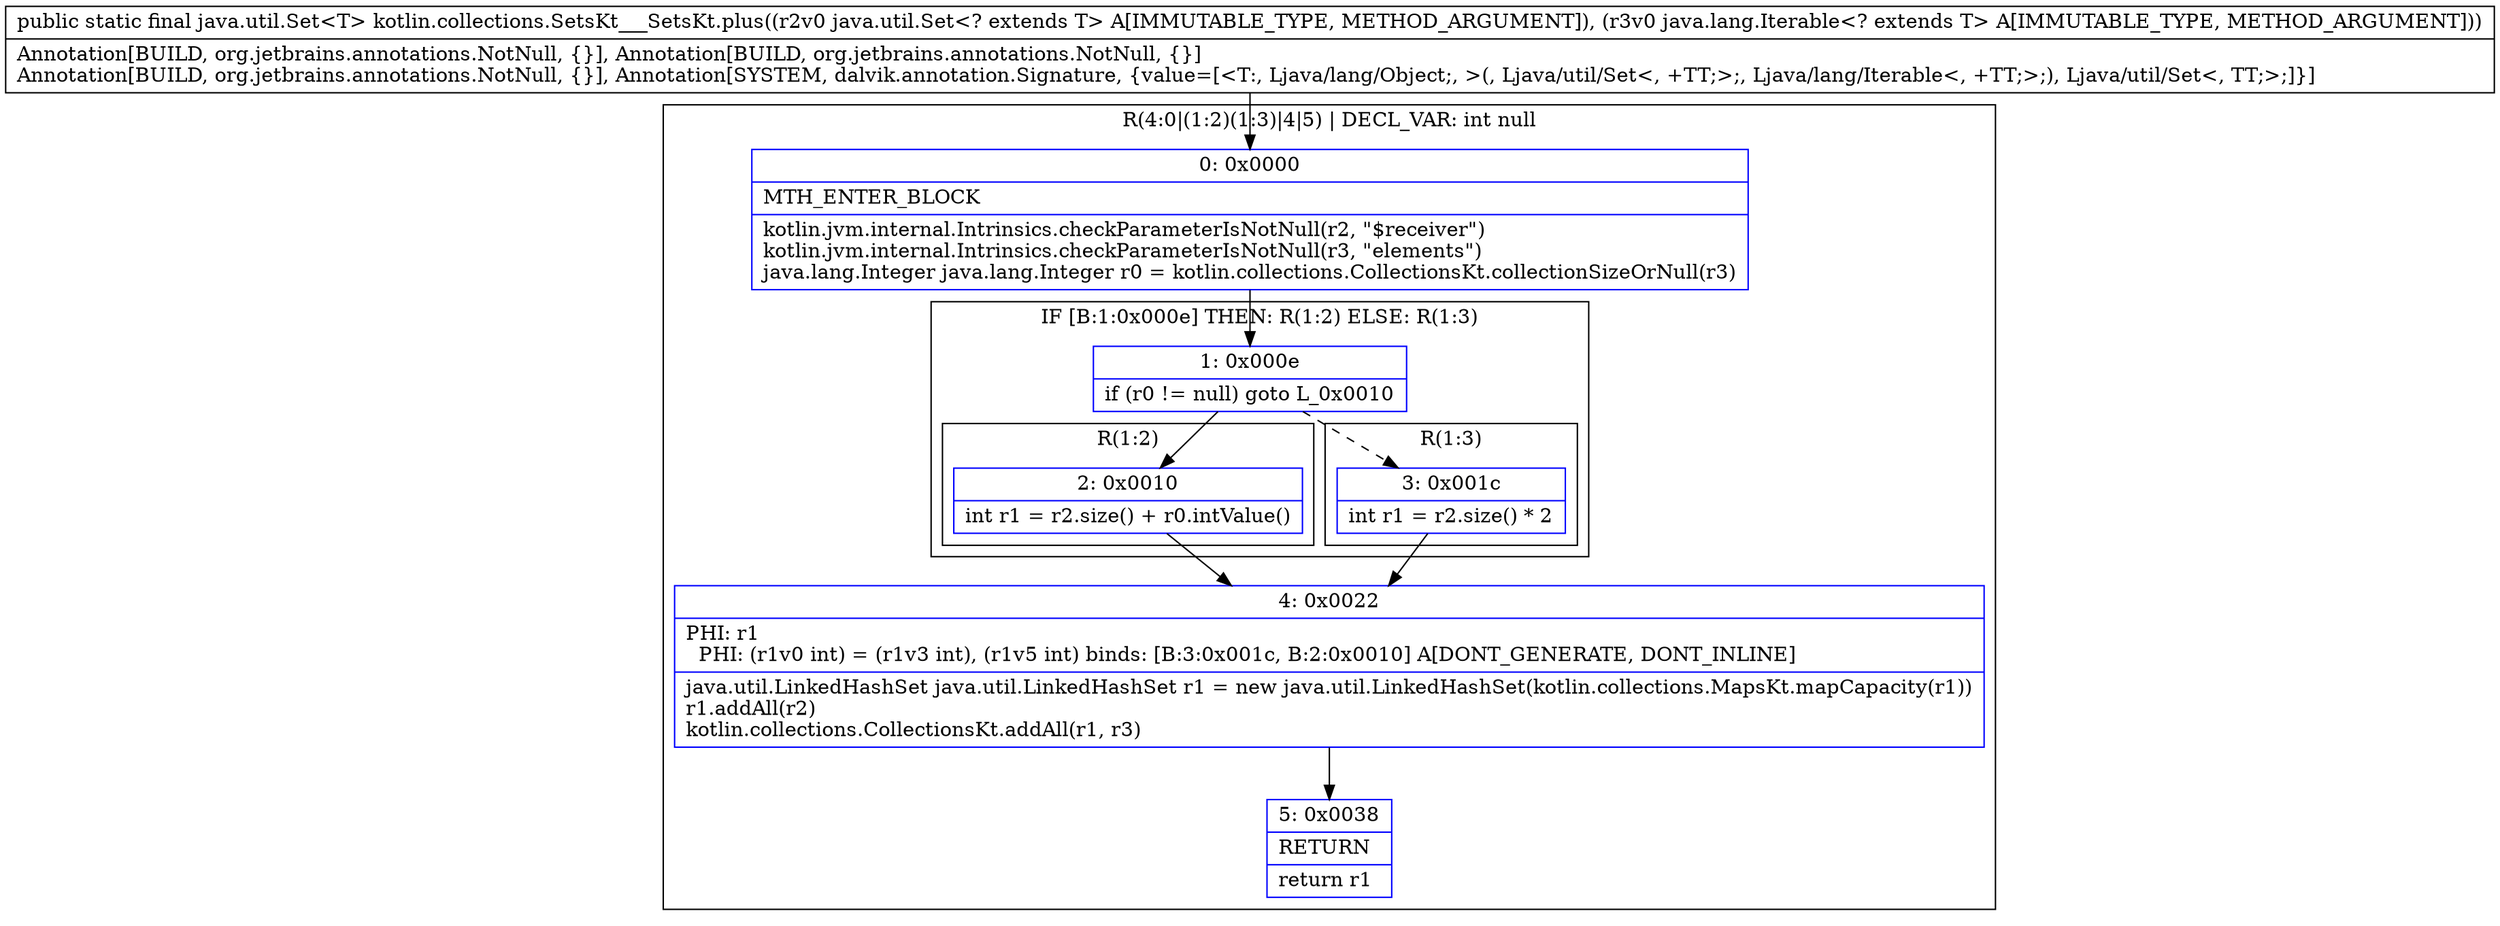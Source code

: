 digraph "CFG forkotlin.collections.SetsKt___SetsKt.plus(Ljava\/util\/Set;Ljava\/lang\/Iterable;)Ljava\/util\/Set;" {
subgraph cluster_Region_652856421 {
label = "R(4:0|(1:2)(1:3)|4|5) | DECL_VAR: int null\l";
node [shape=record,color=blue];
Node_0 [shape=record,label="{0\:\ 0x0000|MTH_ENTER_BLOCK\l|kotlin.jvm.internal.Intrinsics.checkParameterIsNotNull(r2, \"$receiver\")\lkotlin.jvm.internal.Intrinsics.checkParameterIsNotNull(r3, \"elements\")\ljava.lang.Integer java.lang.Integer r0 = kotlin.collections.CollectionsKt.collectionSizeOrNull(r3)\l}"];
subgraph cluster_IfRegion_983467210 {
label = "IF [B:1:0x000e] THEN: R(1:2) ELSE: R(1:3)";
node [shape=record,color=blue];
Node_1 [shape=record,label="{1\:\ 0x000e|if (r0 != null) goto L_0x0010\l}"];
subgraph cluster_Region_170728820 {
label = "R(1:2)";
node [shape=record,color=blue];
Node_2 [shape=record,label="{2\:\ 0x0010|int r1 = r2.size() + r0.intValue()\l}"];
}
subgraph cluster_Region_1455413448 {
label = "R(1:3)";
node [shape=record,color=blue];
Node_3 [shape=record,label="{3\:\ 0x001c|int r1 = r2.size() * 2\l}"];
}
}
Node_4 [shape=record,label="{4\:\ 0x0022|PHI: r1 \l  PHI: (r1v0 int) = (r1v3 int), (r1v5 int) binds: [B:3:0x001c, B:2:0x0010] A[DONT_GENERATE, DONT_INLINE]\l|java.util.LinkedHashSet java.util.LinkedHashSet r1 = new java.util.LinkedHashSet(kotlin.collections.MapsKt.mapCapacity(r1))\lr1.addAll(r2)\lkotlin.collections.CollectionsKt.addAll(r1, r3)\l}"];
Node_5 [shape=record,label="{5\:\ 0x0038|RETURN\l|return r1\l}"];
}
MethodNode[shape=record,label="{public static final java.util.Set\<T\> kotlin.collections.SetsKt___SetsKt.plus((r2v0 java.util.Set\<? extends T\> A[IMMUTABLE_TYPE, METHOD_ARGUMENT]), (r3v0 java.lang.Iterable\<? extends T\> A[IMMUTABLE_TYPE, METHOD_ARGUMENT]))  | Annotation[BUILD, org.jetbrains.annotations.NotNull, \{\}], Annotation[BUILD, org.jetbrains.annotations.NotNull, \{\}]\lAnnotation[BUILD, org.jetbrains.annotations.NotNull, \{\}], Annotation[SYSTEM, dalvik.annotation.Signature, \{value=[\<T:, Ljava\/lang\/Object;, \>(, Ljava\/util\/Set\<, +TT;\>;, Ljava\/lang\/Iterable\<, +TT;\>;), Ljava\/util\/Set\<, TT;\>;]\}]\l}"];
MethodNode -> Node_0;
Node_0 -> Node_1;
Node_1 -> Node_2;
Node_1 -> Node_3[style=dashed];
Node_2 -> Node_4;
Node_3 -> Node_4;
Node_4 -> Node_5;
}

